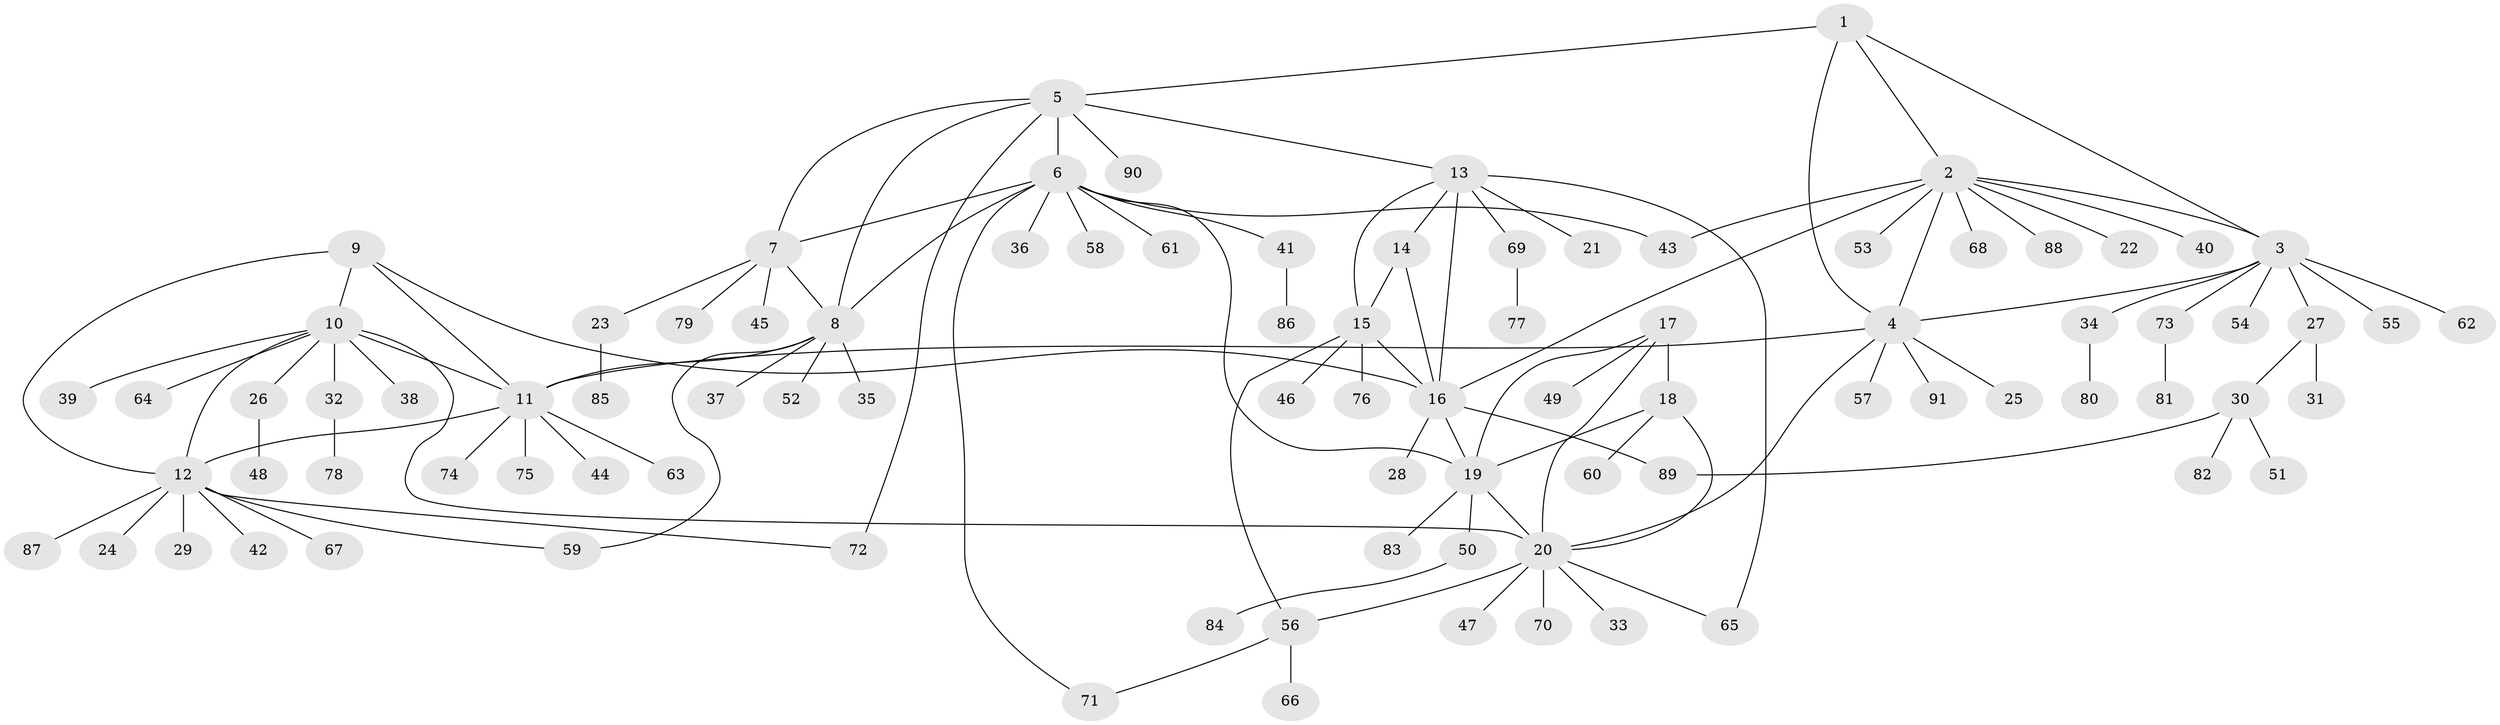 // coarse degree distribution, {6: 0.018518518518518517, 10: 0.037037037037037035, 8: 0.037037037037037035, 4: 0.018518518518518517, 3: 0.018518518518518517, 1: 0.8148148148148148, 2: 0.018518518518518517, 11: 0.018518518518518517, 14: 0.018518518518518517}
// Generated by graph-tools (version 1.1) at 2025/57/03/04/25 21:57:46]
// undirected, 91 vertices, 118 edges
graph export_dot {
graph [start="1"]
  node [color=gray90,style=filled];
  1;
  2;
  3;
  4;
  5;
  6;
  7;
  8;
  9;
  10;
  11;
  12;
  13;
  14;
  15;
  16;
  17;
  18;
  19;
  20;
  21;
  22;
  23;
  24;
  25;
  26;
  27;
  28;
  29;
  30;
  31;
  32;
  33;
  34;
  35;
  36;
  37;
  38;
  39;
  40;
  41;
  42;
  43;
  44;
  45;
  46;
  47;
  48;
  49;
  50;
  51;
  52;
  53;
  54;
  55;
  56;
  57;
  58;
  59;
  60;
  61;
  62;
  63;
  64;
  65;
  66;
  67;
  68;
  69;
  70;
  71;
  72;
  73;
  74;
  75;
  76;
  77;
  78;
  79;
  80;
  81;
  82;
  83;
  84;
  85;
  86;
  87;
  88;
  89;
  90;
  91;
  1 -- 2;
  1 -- 3;
  1 -- 4;
  1 -- 5;
  2 -- 3;
  2 -- 4;
  2 -- 16;
  2 -- 22;
  2 -- 40;
  2 -- 43;
  2 -- 53;
  2 -- 68;
  2 -- 88;
  3 -- 4;
  3 -- 27;
  3 -- 34;
  3 -- 54;
  3 -- 55;
  3 -- 62;
  3 -- 73;
  4 -- 11;
  4 -- 20;
  4 -- 25;
  4 -- 57;
  4 -- 91;
  5 -- 6;
  5 -- 7;
  5 -- 8;
  5 -- 13;
  5 -- 72;
  5 -- 90;
  6 -- 7;
  6 -- 8;
  6 -- 19;
  6 -- 36;
  6 -- 41;
  6 -- 43;
  6 -- 58;
  6 -- 61;
  6 -- 71;
  7 -- 8;
  7 -- 23;
  7 -- 45;
  7 -- 79;
  8 -- 11;
  8 -- 35;
  8 -- 37;
  8 -- 52;
  8 -- 59;
  9 -- 10;
  9 -- 11;
  9 -- 12;
  9 -- 16;
  10 -- 11;
  10 -- 12;
  10 -- 20;
  10 -- 26;
  10 -- 32;
  10 -- 38;
  10 -- 39;
  10 -- 64;
  11 -- 12;
  11 -- 44;
  11 -- 63;
  11 -- 74;
  11 -- 75;
  12 -- 24;
  12 -- 29;
  12 -- 42;
  12 -- 59;
  12 -- 67;
  12 -- 72;
  12 -- 87;
  13 -- 14;
  13 -- 15;
  13 -- 16;
  13 -- 21;
  13 -- 65;
  13 -- 69;
  14 -- 15;
  14 -- 16;
  15 -- 16;
  15 -- 46;
  15 -- 56;
  15 -- 76;
  16 -- 19;
  16 -- 28;
  16 -- 89;
  17 -- 18;
  17 -- 19;
  17 -- 20;
  17 -- 49;
  18 -- 19;
  18 -- 20;
  18 -- 60;
  19 -- 20;
  19 -- 50;
  19 -- 83;
  20 -- 33;
  20 -- 47;
  20 -- 56;
  20 -- 65;
  20 -- 70;
  23 -- 85;
  26 -- 48;
  27 -- 30;
  27 -- 31;
  30 -- 51;
  30 -- 82;
  30 -- 89;
  32 -- 78;
  34 -- 80;
  41 -- 86;
  50 -- 84;
  56 -- 66;
  56 -- 71;
  69 -- 77;
  73 -- 81;
}
